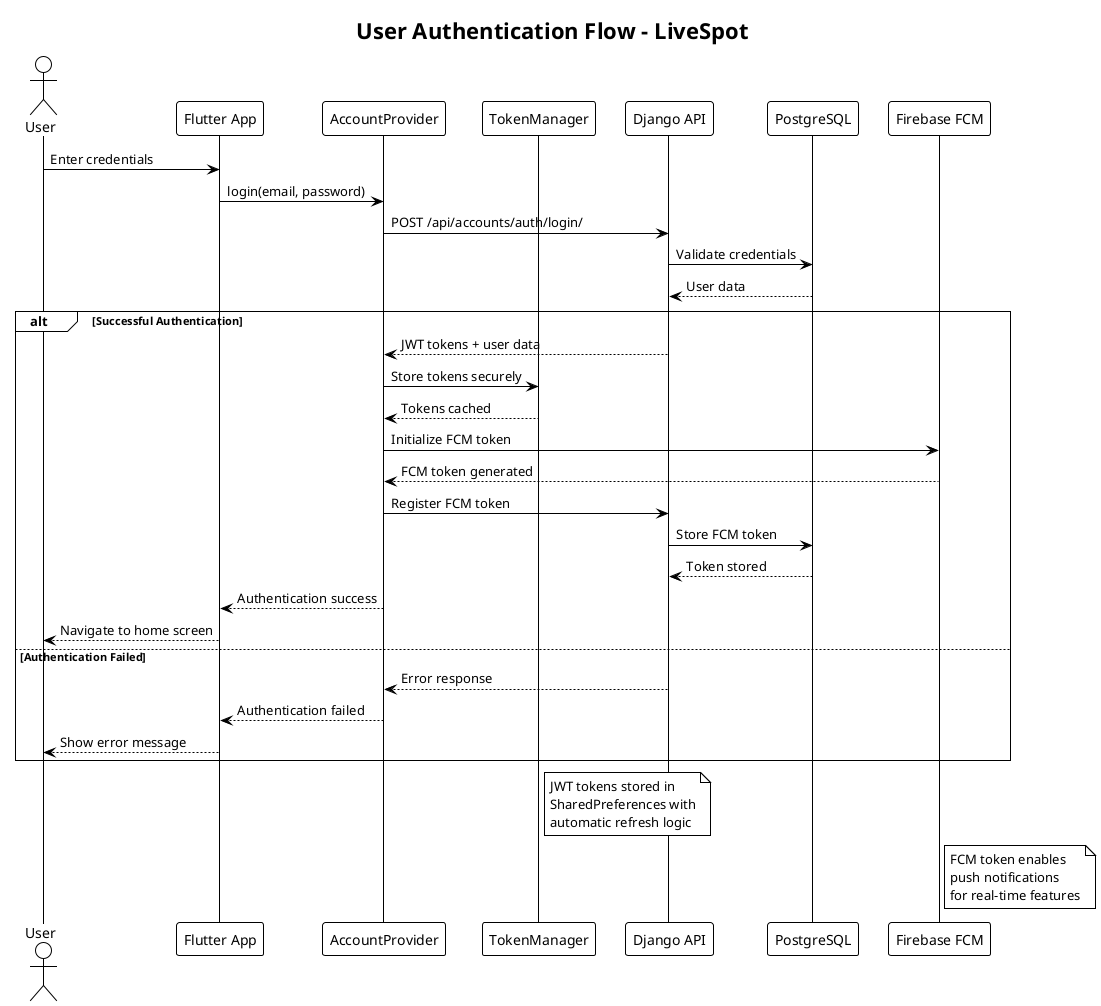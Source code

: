@startuml Authentication_Sequence
!theme plain
title User Authentication Flow - LiveSpot

actor User
participant "Flutter App" as app
participant "AccountProvider" as provider
participant "TokenManager" as token
participant "Django API" as api
participant "PostgreSQL" as db
participant "Firebase FCM" as fcm

User -> app : Enter credentials
app -> provider : login(email, password)

provider -> api : POST /api/accounts/auth/login/
api -> db : Validate credentials
db --> api : User data

alt Successful Authentication
    api --> provider : JWT tokens + user data
    provider -> token : Store tokens securely
    token --> provider : Tokens cached
    
    provider -> fcm : Initialize FCM token
    fcm --> provider : FCM token generated
    
    provider -> api : Register FCM token
    api -> db : Store FCM token
    db --> api : Token stored
    
    provider --> app : Authentication success
    app --> User : Navigate to home screen
    
else Authentication Failed
    api --> provider : Error response
    provider --> app : Authentication failed
    app --> User : Show error message
end

note right of token
  JWT tokens stored in
  SharedPreferences with
  automatic refresh logic
end note

note right of fcm
  FCM token enables
  push notifications
  for real-time features
end note

@enduml
